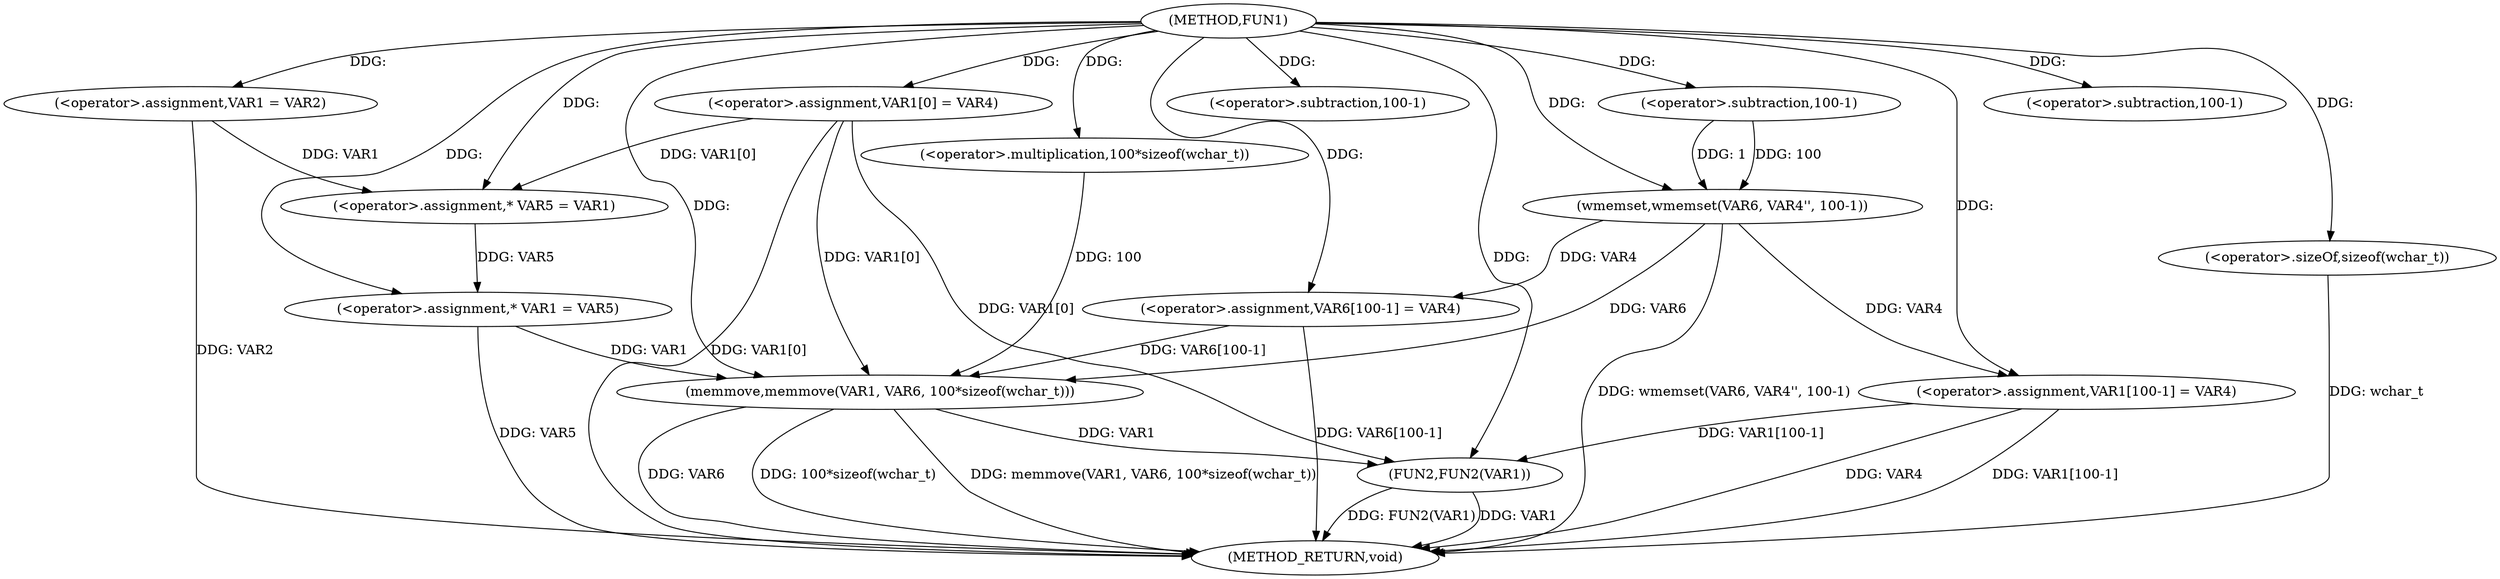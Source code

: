 digraph FUN1 {  
"1000100" [label = "(METHOD,FUN1)" ]
"1000153" [label = "(METHOD_RETURN,void)" ]
"1000105" [label = "(<operator>.assignment,VAR1 = VAR2)" ]
"1000108" [label = "(<operator>.assignment,VAR1[0] = VAR4)" ]
"1000115" [label = "(<operator>.assignment,* VAR5 = VAR1)" ]
"1000119" [label = "(<operator>.assignment,* VAR1 = VAR5)" ]
"1000124" [label = "(wmemset,wmemset(VAR6, VAR4'', 100-1))" ]
"1000127" [label = "(<operator>.subtraction,100-1)" ]
"1000130" [label = "(<operator>.assignment,VAR6[100-1] = VAR4)" ]
"1000133" [label = "(<operator>.subtraction,100-1)" ]
"1000137" [label = "(memmove,memmove(VAR1, VAR6, 100*sizeof(wchar_t)))" ]
"1000140" [label = "(<operator>.multiplication,100*sizeof(wchar_t))" ]
"1000142" [label = "(<operator>.sizeOf,sizeof(wchar_t))" ]
"1000144" [label = "(<operator>.assignment,VAR1[100-1] = VAR4)" ]
"1000147" [label = "(<operator>.subtraction,100-1)" ]
"1000151" [label = "(FUN2,FUN2(VAR1))" ]
  "1000137" -> "1000153"  [ label = "DDG: VAR6"] 
  "1000144" -> "1000153"  [ label = "DDG: VAR4"] 
  "1000105" -> "1000153"  [ label = "DDG: VAR2"] 
  "1000151" -> "1000153"  [ label = "DDG: FUN2(VAR1)"] 
  "1000137" -> "1000153"  [ label = "DDG: 100*sizeof(wchar_t)"] 
  "1000151" -> "1000153"  [ label = "DDG: VAR1"] 
  "1000119" -> "1000153"  [ label = "DDG: VAR5"] 
  "1000142" -> "1000153"  [ label = "DDG: wchar_t"] 
  "1000144" -> "1000153"  [ label = "DDG: VAR1[100-1]"] 
  "1000137" -> "1000153"  [ label = "DDG: memmove(VAR1, VAR6, 100*sizeof(wchar_t))"] 
  "1000108" -> "1000153"  [ label = "DDG: VAR1[0]"] 
  "1000130" -> "1000153"  [ label = "DDG: VAR6[100-1]"] 
  "1000124" -> "1000153"  [ label = "DDG: wmemset(VAR6, VAR4'', 100-1)"] 
  "1000100" -> "1000105"  [ label = "DDG: "] 
  "1000100" -> "1000108"  [ label = "DDG: "] 
  "1000105" -> "1000115"  [ label = "DDG: VAR1"] 
  "1000108" -> "1000115"  [ label = "DDG: VAR1[0]"] 
  "1000100" -> "1000115"  [ label = "DDG: "] 
  "1000115" -> "1000119"  [ label = "DDG: VAR5"] 
  "1000100" -> "1000119"  [ label = "DDG: "] 
  "1000100" -> "1000124"  [ label = "DDG: "] 
  "1000127" -> "1000124"  [ label = "DDG: 100"] 
  "1000127" -> "1000124"  [ label = "DDG: 1"] 
  "1000100" -> "1000127"  [ label = "DDG: "] 
  "1000124" -> "1000130"  [ label = "DDG: VAR4"] 
  "1000100" -> "1000130"  [ label = "DDG: "] 
  "1000100" -> "1000133"  [ label = "DDG: "] 
  "1000119" -> "1000137"  [ label = "DDG: VAR1"] 
  "1000108" -> "1000137"  [ label = "DDG: VAR1[0]"] 
  "1000100" -> "1000137"  [ label = "DDG: "] 
  "1000124" -> "1000137"  [ label = "DDG: VAR6"] 
  "1000130" -> "1000137"  [ label = "DDG: VAR6[100-1]"] 
  "1000140" -> "1000137"  [ label = "DDG: 100"] 
  "1000100" -> "1000140"  [ label = "DDG: "] 
  "1000100" -> "1000142"  [ label = "DDG: "] 
  "1000100" -> "1000144"  [ label = "DDG: "] 
  "1000124" -> "1000144"  [ label = "DDG: VAR4"] 
  "1000100" -> "1000147"  [ label = "DDG: "] 
  "1000144" -> "1000151"  [ label = "DDG: VAR1[100-1]"] 
  "1000137" -> "1000151"  [ label = "DDG: VAR1"] 
  "1000108" -> "1000151"  [ label = "DDG: VAR1[0]"] 
  "1000100" -> "1000151"  [ label = "DDG: "] 
}
